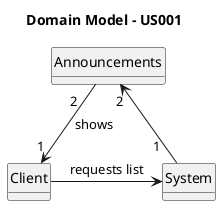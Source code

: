 @startuml
skinparam monochrome true
skinparam packageStyle rectangle
skinparam shadowing false

'left to right direction

skinparam classAttributeIconSize 0

hide circle
hide methods

title Domain Model - US001

'class Platform {
'  -description
'}

Client  ->  System: requests list
Announcements "2" <-- "1   " System
Announcements "2    " --> "1" Client : shows


@enduml